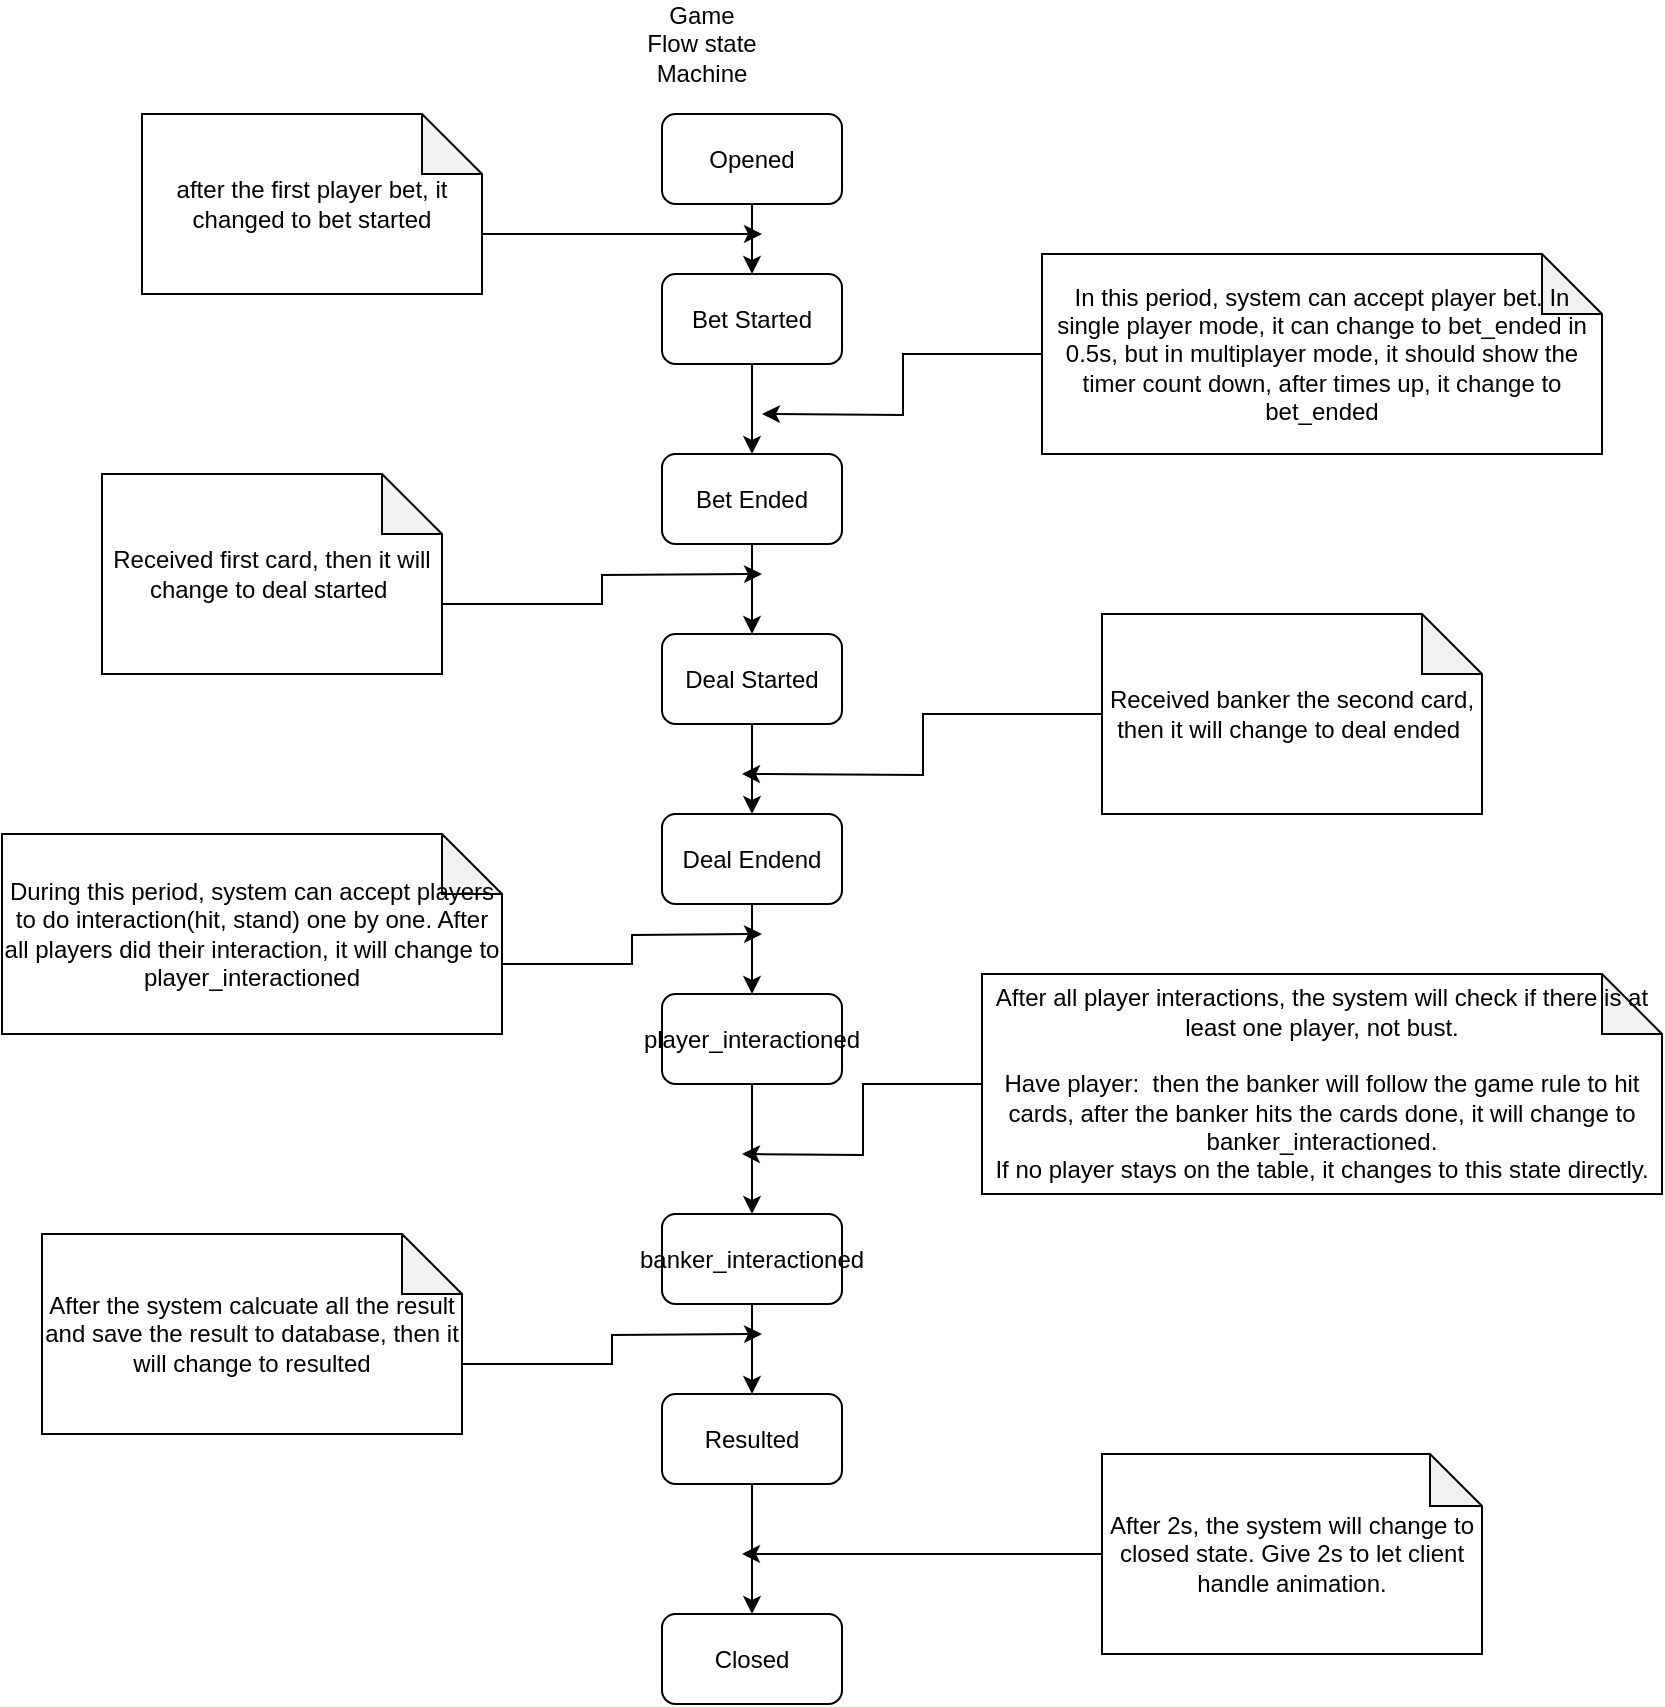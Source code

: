 <mxfile version="22.0.4" type="device">
  <diagram name="Page-1" id="CO7KEho-Hl7rEbGbKwKy">
    <mxGraphModel dx="954" dy="585" grid="1" gridSize="10" guides="1" tooltips="1" connect="1" arrows="1" fold="1" page="1" pageScale="1" pageWidth="850" pageHeight="1100" math="0" shadow="0">
      <root>
        <mxCell id="0" />
        <mxCell id="1" parent="0" />
        <mxCell id="zWW6qGMwEGNfqiaWWx32-9" style="edgeStyle=orthogonalEdgeStyle;rounded=0;orthogonalLoop=1;jettySize=auto;html=1;exitX=0.5;exitY=1;exitDx=0;exitDy=0;entryX=0.5;entryY=0;entryDx=0;entryDy=0;" edge="1" parent="1" source="zWW6qGMwEGNfqiaWWx32-2" target="zWW6qGMwEGNfqiaWWx32-3">
          <mxGeometry relative="1" as="geometry" />
        </mxCell>
        <mxCell id="zWW6qGMwEGNfqiaWWx32-2" value="Opened" style="rounded=1;whiteSpace=wrap;html=1;" vertex="1" parent="1">
          <mxGeometry x="350" y="70" width="90" height="45" as="geometry" />
        </mxCell>
        <mxCell id="zWW6qGMwEGNfqiaWWx32-10" style="edgeStyle=orthogonalEdgeStyle;rounded=0;orthogonalLoop=1;jettySize=auto;html=1;exitX=0.5;exitY=1;exitDx=0;exitDy=0;entryX=0.5;entryY=0;entryDx=0;entryDy=0;" edge="1" parent="1" source="zWW6qGMwEGNfqiaWWx32-3" target="zWW6qGMwEGNfqiaWWx32-4">
          <mxGeometry relative="1" as="geometry" />
        </mxCell>
        <mxCell id="zWW6qGMwEGNfqiaWWx32-3" value="Bet Started" style="rounded=1;whiteSpace=wrap;html=1;" vertex="1" parent="1">
          <mxGeometry x="350" y="150" width="90" height="45" as="geometry" />
        </mxCell>
        <mxCell id="zWW6qGMwEGNfqiaWWx32-11" style="edgeStyle=orthogonalEdgeStyle;rounded=0;orthogonalLoop=1;jettySize=auto;html=1;exitX=0.5;exitY=1;exitDx=0;exitDy=0;entryX=0.5;entryY=0;entryDx=0;entryDy=0;" edge="1" parent="1" source="zWW6qGMwEGNfqiaWWx32-4" target="zWW6qGMwEGNfqiaWWx32-5">
          <mxGeometry relative="1" as="geometry" />
        </mxCell>
        <mxCell id="zWW6qGMwEGNfqiaWWx32-4" value="Bet Ended" style="rounded=1;whiteSpace=wrap;html=1;" vertex="1" parent="1">
          <mxGeometry x="350" y="240" width="90" height="45" as="geometry" />
        </mxCell>
        <mxCell id="zWW6qGMwEGNfqiaWWx32-12" style="edgeStyle=orthogonalEdgeStyle;rounded=0;orthogonalLoop=1;jettySize=auto;html=1;exitX=0.5;exitY=1;exitDx=0;exitDy=0;" edge="1" parent="1" source="zWW6qGMwEGNfqiaWWx32-5" target="zWW6qGMwEGNfqiaWWx32-6">
          <mxGeometry relative="1" as="geometry" />
        </mxCell>
        <mxCell id="zWW6qGMwEGNfqiaWWx32-5" value="Deal Started" style="rounded=1;whiteSpace=wrap;html=1;" vertex="1" parent="1">
          <mxGeometry x="350" y="330" width="90" height="45" as="geometry" />
        </mxCell>
        <mxCell id="zWW6qGMwEGNfqiaWWx32-28" style="edgeStyle=orthogonalEdgeStyle;rounded=0;orthogonalLoop=1;jettySize=auto;html=1;exitX=0.5;exitY=1;exitDx=0;exitDy=0;entryX=0.5;entryY=0;entryDx=0;entryDy=0;" edge="1" parent="1" source="zWW6qGMwEGNfqiaWWx32-6" target="zWW6qGMwEGNfqiaWWx32-26">
          <mxGeometry relative="1" as="geometry" />
        </mxCell>
        <mxCell id="zWW6qGMwEGNfqiaWWx32-6" value="Deal Endend" style="rounded=1;whiteSpace=wrap;html=1;" vertex="1" parent="1">
          <mxGeometry x="350" y="420" width="90" height="45" as="geometry" />
        </mxCell>
        <mxCell id="zWW6qGMwEGNfqiaWWx32-14" style="edgeStyle=orthogonalEdgeStyle;rounded=0;orthogonalLoop=1;jettySize=auto;html=1;exitX=0.5;exitY=1;exitDx=0;exitDy=0;entryX=0.5;entryY=0;entryDx=0;entryDy=0;" edge="1" parent="1" source="zWW6qGMwEGNfqiaWWx32-7" target="zWW6qGMwEGNfqiaWWx32-8">
          <mxGeometry relative="1" as="geometry" />
        </mxCell>
        <mxCell id="zWW6qGMwEGNfqiaWWx32-7" value="Resulted" style="rounded=1;whiteSpace=wrap;html=1;" vertex="1" parent="1">
          <mxGeometry x="350" y="710" width="90" height="45" as="geometry" />
        </mxCell>
        <mxCell id="zWW6qGMwEGNfqiaWWx32-8" value="Closed" style="rounded=1;whiteSpace=wrap;html=1;" vertex="1" parent="1">
          <mxGeometry x="350" y="820" width="90" height="45" as="geometry" />
        </mxCell>
        <mxCell id="zWW6qGMwEGNfqiaWWx32-18" style="edgeStyle=orthogonalEdgeStyle;rounded=0;orthogonalLoop=1;jettySize=auto;html=1;exitX=0;exitY=0;exitDx=80;exitDy=60;exitPerimeter=0;" edge="1" parent="1" source="zWW6qGMwEGNfqiaWWx32-16">
          <mxGeometry relative="1" as="geometry">
            <mxPoint x="400" y="130" as="targetPoint" />
          </mxGeometry>
        </mxCell>
        <mxCell id="zWW6qGMwEGNfqiaWWx32-16" value="after the first player bet, it changed to bet started" style="shape=note;whiteSpace=wrap;html=1;backgroundOutline=1;darkOpacity=0.05;" vertex="1" parent="1">
          <mxGeometry x="90" y="70" width="170" height="90" as="geometry" />
        </mxCell>
        <mxCell id="zWW6qGMwEGNfqiaWWx32-20" style="edgeStyle=orthogonalEdgeStyle;rounded=0;orthogonalLoop=1;jettySize=auto;html=1;exitX=0;exitY=0.5;exitDx=0;exitDy=0;exitPerimeter=0;" edge="1" parent="1" source="zWW6qGMwEGNfqiaWWx32-19">
          <mxGeometry relative="1" as="geometry">
            <mxPoint x="400" y="220" as="targetPoint" />
          </mxGeometry>
        </mxCell>
        <mxCell id="zWW6qGMwEGNfqiaWWx32-19" value="In this period, system can accept player bet. In single player mode, it can change to bet_ended in 0.5s, but in multiplayer mode, it should show the timer count down, after times up, it change to bet_ended" style="shape=note;whiteSpace=wrap;html=1;backgroundOutline=1;darkOpacity=0.05;" vertex="1" parent="1">
          <mxGeometry x="540" y="140" width="280" height="100" as="geometry" />
        </mxCell>
        <mxCell id="zWW6qGMwEGNfqiaWWx32-22" style="edgeStyle=orthogonalEdgeStyle;rounded=0;orthogonalLoop=1;jettySize=auto;html=1;exitX=0;exitY=0;exitDx=170;exitDy=65;exitPerimeter=0;" edge="1" parent="1" source="zWW6qGMwEGNfqiaWWx32-21">
          <mxGeometry relative="1" as="geometry">
            <mxPoint x="400" y="300" as="targetPoint" />
          </mxGeometry>
        </mxCell>
        <mxCell id="zWW6qGMwEGNfqiaWWx32-21" value="Received first card, then it will change to deal started&amp;nbsp;" style="shape=note;whiteSpace=wrap;html=1;backgroundOutline=1;darkOpacity=0.05;" vertex="1" parent="1">
          <mxGeometry x="70" y="250" width="170" height="100" as="geometry" />
        </mxCell>
        <mxCell id="zWW6qGMwEGNfqiaWWx32-24" style="edgeStyle=orthogonalEdgeStyle;rounded=0;orthogonalLoop=1;jettySize=auto;html=1;exitX=0;exitY=0.5;exitDx=0;exitDy=0;exitPerimeter=0;" edge="1" parent="1" source="zWW6qGMwEGNfqiaWWx32-23">
          <mxGeometry relative="1" as="geometry">
            <mxPoint x="390" y="400" as="targetPoint" />
          </mxGeometry>
        </mxCell>
        <mxCell id="zWW6qGMwEGNfqiaWWx32-23" value="Received banker the second card, then it will change to deal ended&amp;nbsp;" style="shape=note;whiteSpace=wrap;html=1;backgroundOutline=1;darkOpacity=0.05;" vertex="1" parent="1">
          <mxGeometry x="570" y="320" width="190" height="100" as="geometry" />
        </mxCell>
        <mxCell id="zWW6qGMwEGNfqiaWWx32-29" style="edgeStyle=orthogonalEdgeStyle;rounded=0;orthogonalLoop=1;jettySize=auto;html=1;exitX=0;exitY=0;exitDx=250;exitDy=65;exitPerimeter=0;" edge="1" parent="1" source="zWW6qGMwEGNfqiaWWx32-25">
          <mxGeometry relative="1" as="geometry">
            <mxPoint x="400" y="480" as="targetPoint" />
          </mxGeometry>
        </mxCell>
        <mxCell id="zWW6qGMwEGNfqiaWWx32-25" value="During this period, system can accept players to do interaction(hit, stand) one by one. After all players did their interaction, it will change to player_interactioned" style="shape=note;whiteSpace=wrap;html=1;backgroundOutline=1;darkOpacity=0.05;" vertex="1" parent="1">
          <mxGeometry x="20" y="430" width="250" height="100" as="geometry" />
        </mxCell>
        <mxCell id="zWW6qGMwEGNfqiaWWx32-30" style="edgeStyle=orthogonalEdgeStyle;rounded=0;orthogonalLoop=1;jettySize=auto;html=1;exitX=0.5;exitY=1;exitDx=0;exitDy=0;entryX=0.5;entryY=0;entryDx=0;entryDy=0;" edge="1" parent="1" source="zWW6qGMwEGNfqiaWWx32-26" target="zWW6qGMwEGNfqiaWWx32-27">
          <mxGeometry relative="1" as="geometry" />
        </mxCell>
        <mxCell id="zWW6qGMwEGNfqiaWWx32-26" value="player_interactioned" style="rounded=1;whiteSpace=wrap;html=1;" vertex="1" parent="1">
          <mxGeometry x="350" y="510" width="90" height="45" as="geometry" />
        </mxCell>
        <mxCell id="zWW6qGMwEGNfqiaWWx32-34" style="edgeStyle=orthogonalEdgeStyle;rounded=0;orthogonalLoop=1;jettySize=auto;html=1;exitX=0.5;exitY=1;exitDx=0;exitDy=0;entryX=0.5;entryY=0;entryDx=0;entryDy=0;" edge="1" parent="1" source="zWW6qGMwEGNfqiaWWx32-27" target="zWW6qGMwEGNfqiaWWx32-7">
          <mxGeometry relative="1" as="geometry" />
        </mxCell>
        <mxCell id="zWW6qGMwEGNfqiaWWx32-27" value="banker_interactioned" style="rounded=1;whiteSpace=wrap;html=1;" vertex="1" parent="1">
          <mxGeometry x="350" y="620" width="90" height="45" as="geometry" />
        </mxCell>
        <mxCell id="zWW6qGMwEGNfqiaWWx32-33" style="edgeStyle=orthogonalEdgeStyle;rounded=0;orthogonalLoop=1;jettySize=auto;html=1;exitX=0;exitY=0.5;exitDx=0;exitDy=0;exitPerimeter=0;" edge="1" parent="1" source="zWW6qGMwEGNfqiaWWx32-31">
          <mxGeometry relative="1" as="geometry">
            <mxPoint x="390" y="590" as="targetPoint" />
          </mxGeometry>
        </mxCell>
        <mxCell id="zWW6qGMwEGNfqiaWWx32-31" value="After all player interactions, the system will check if there is at least one player, not bust.&lt;br&gt;&lt;br&gt;Have player:&amp;nbsp; then the banker will follow the game rule to hit cards, after the banker hits the cards done, it will change to banker_interactioned. &lt;br&gt;If no player stays on the table, it changes to this state directly.&lt;br&gt;" style="shape=note;whiteSpace=wrap;html=1;backgroundOutline=1;darkOpacity=0.05;" vertex="1" parent="1">
          <mxGeometry x="510" y="500" width="340" height="110" as="geometry" />
        </mxCell>
        <mxCell id="zWW6qGMwEGNfqiaWWx32-36" style="edgeStyle=orthogonalEdgeStyle;rounded=0;orthogonalLoop=1;jettySize=auto;html=1;exitX=0;exitY=0.5;exitDx=0;exitDy=0;exitPerimeter=0;" edge="1" parent="1" source="zWW6qGMwEGNfqiaWWx32-35">
          <mxGeometry relative="1" as="geometry">
            <mxPoint x="390" y="790" as="targetPoint" />
          </mxGeometry>
        </mxCell>
        <mxCell id="zWW6qGMwEGNfqiaWWx32-35" value="After 2s, the system will change to closed state. Give 2s to let client handle animation." style="shape=note;whiteSpace=wrap;html=1;backgroundOutline=1;darkOpacity=0.05;size=26;" vertex="1" parent="1">
          <mxGeometry x="570" y="740" width="190" height="100" as="geometry" />
        </mxCell>
        <mxCell id="zWW6qGMwEGNfqiaWWx32-38" style="edgeStyle=orthogonalEdgeStyle;rounded=0;orthogonalLoop=1;jettySize=auto;html=1;exitX=0;exitY=0;exitDx=210;exitDy=65;exitPerimeter=0;" edge="1" parent="1" source="zWW6qGMwEGNfqiaWWx32-37">
          <mxGeometry relative="1" as="geometry">
            <mxPoint x="400" y="680" as="targetPoint" />
          </mxGeometry>
        </mxCell>
        <mxCell id="zWW6qGMwEGNfqiaWWx32-37" value="After the system calcuate all the result and save the result to database, then it will change to resulted" style="shape=note;whiteSpace=wrap;html=1;backgroundOutline=1;darkOpacity=0.05;" vertex="1" parent="1">
          <mxGeometry x="40" y="630" width="210" height="100" as="geometry" />
        </mxCell>
        <mxCell id="zWW6qGMwEGNfqiaWWx32-39" value="Game Flow state Machine" style="text;html=1;strokeColor=none;fillColor=none;align=center;verticalAlign=middle;whiteSpace=wrap;rounded=0;" vertex="1" parent="1">
          <mxGeometry x="340" y="20" width="60" height="30" as="geometry" />
        </mxCell>
      </root>
    </mxGraphModel>
  </diagram>
</mxfile>
